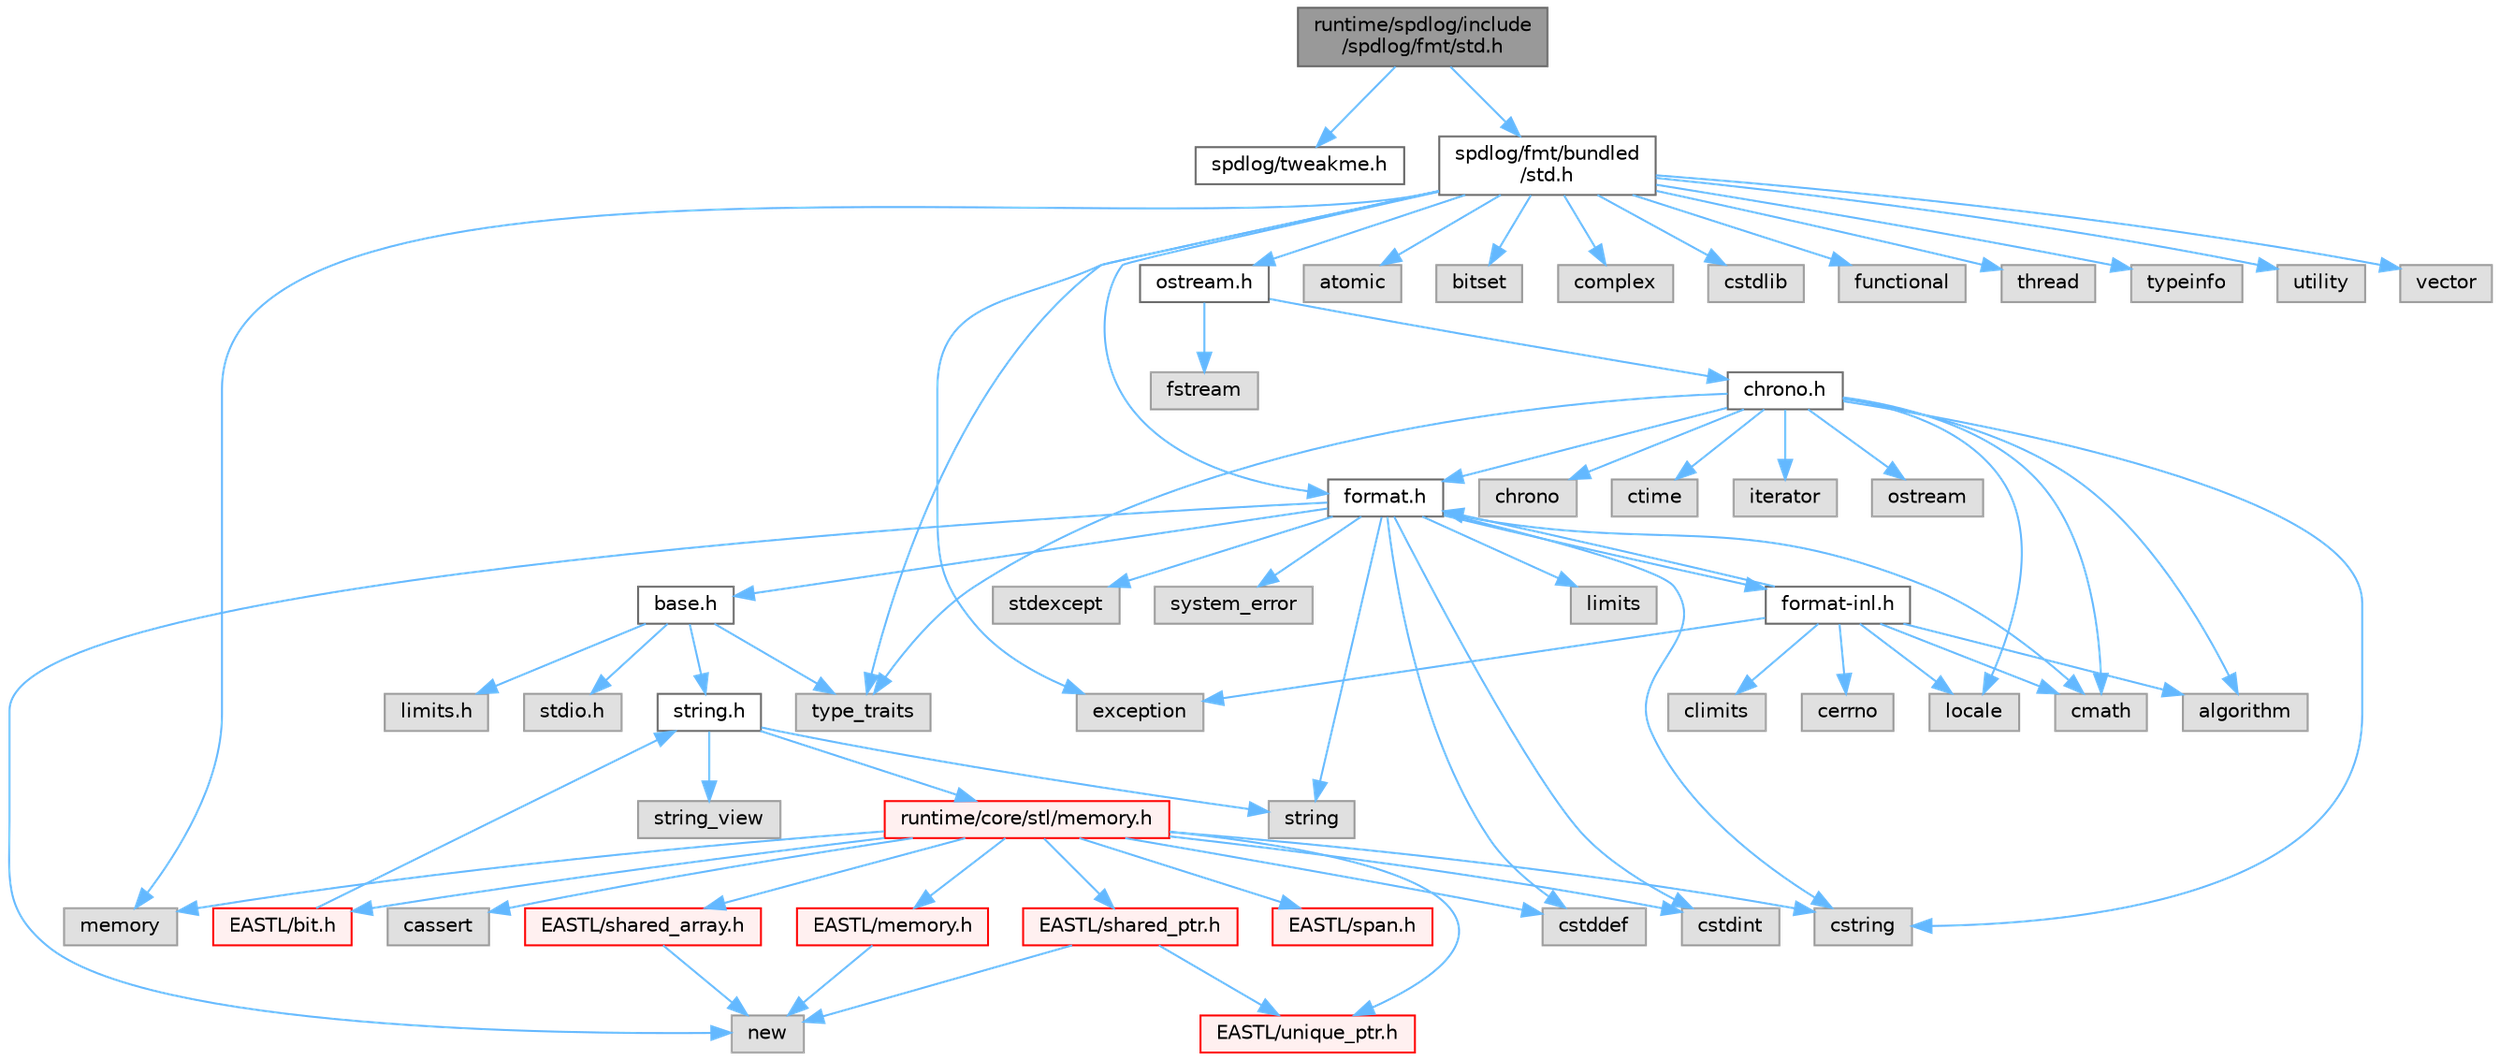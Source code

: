 digraph "runtime/spdlog/include/spdlog/fmt/std.h"
{
 // LATEX_PDF_SIZE
  bgcolor="transparent";
  edge [fontname=Helvetica,fontsize=10,labelfontname=Helvetica,labelfontsize=10];
  node [fontname=Helvetica,fontsize=10,shape=box,height=0.2,width=0.4];
  Node1 [id="Node000001",label="runtime/spdlog/include\l/spdlog/fmt/std.h",height=0.2,width=0.4,color="gray40", fillcolor="grey60", style="filled", fontcolor="black",tooltip=" "];
  Node1 -> Node2 [id="edge1_Node000001_Node000002",color="steelblue1",style="solid",tooltip=" "];
  Node2 [id="Node000002",label="spdlog/tweakme.h",height=0.2,width=0.4,color="grey40", fillcolor="white", style="filled",URL="$tweakme_8h.html",tooltip=" "];
  Node1 -> Node3 [id="edge2_Node000001_Node000003",color="steelblue1",style="solid",tooltip=" "];
  Node3 [id="Node000003",label="spdlog/fmt/bundled\l/std.h",height=0.2,width=0.4,color="grey40", fillcolor="white", style="filled",URL="$bundled_2std_8h.html",tooltip=" "];
  Node3 -> Node4 [id="edge3_Node000003_Node000004",color="steelblue1",style="solid",tooltip=" "];
  Node4 [id="Node000004",label="format.h",height=0.2,width=0.4,color="grey40", fillcolor="white", style="filled",URL="$spdlog_2include_2spdlog_2fmt_2bundled_2format_8h.html",tooltip=" "];
  Node4 -> Node5 [id="edge4_Node000004_Node000005",color="steelblue1",style="solid",tooltip=" "];
  Node5 [id="Node000005",label="base.h",height=0.2,width=0.4,color="grey40", fillcolor="white", style="filled",URL="$base_8h.html",tooltip=" "];
  Node5 -> Node6 [id="edge5_Node000005_Node000006",color="steelblue1",style="solid",tooltip=" "];
  Node6 [id="Node000006",label="limits.h",height=0.2,width=0.4,color="grey60", fillcolor="#E0E0E0", style="filled",tooltip=" "];
  Node5 -> Node7 [id="edge6_Node000005_Node000007",color="steelblue1",style="solid",tooltip=" "];
  Node7 [id="Node000007",label="stdio.h",height=0.2,width=0.4,color="grey60", fillcolor="#E0E0E0", style="filled",tooltip=" "];
  Node5 -> Node8 [id="edge7_Node000005_Node000008",color="steelblue1",style="solid",tooltip=" "];
  Node8 [id="Node000008",label="string.h",height=0.2,width=0.4,color="grey40", fillcolor="white", style="filled",URL="$string_8h.html",tooltip=" "];
  Node8 -> Node9 [id="edge8_Node000008_Node000009",color="steelblue1",style="solid",tooltip=" "];
  Node9 [id="Node000009",label="string",height=0.2,width=0.4,color="grey60", fillcolor="#E0E0E0", style="filled",tooltip=" "];
  Node8 -> Node10 [id="edge9_Node000008_Node000010",color="steelblue1",style="solid",tooltip=" "];
  Node10 [id="Node000010",label="string_view",height=0.2,width=0.4,color="grey60", fillcolor="#E0E0E0", style="filled",tooltip=" "];
  Node8 -> Node11 [id="edge10_Node000008_Node000011",color="steelblue1",style="solid",tooltip=" "];
  Node11 [id="Node000011",label="runtime/core/stl/memory.h",height=0.2,width=0.4,color="red", fillcolor="#FFF0F0", style="filled",URL="$core_2stl_2memory_8h.html",tooltip=" "];
  Node11 -> Node12 [id="edge11_Node000011_Node000012",color="steelblue1",style="solid",tooltip=" "];
  Node12 [id="Node000012",label="cstddef",height=0.2,width=0.4,color="grey60", fillcolor="#E0E0E0", style="filled",tooltip=" "];
  Node11 -> Node13 [id="edge12_Node000011_Node000013",color="steelblue1",style="solid",tooltip=" "];
  Node13 [id="Node000013",label="cstdint",height=0.2,width=0.4,color="grey60", fillcolor="#E0E0E0", style="filled",tooltip=" "];
  Node11 -> Node14 [id="edge13_Node000011_Node000014",color="steelblue1",style="solid",tooltip=" "];
  Node14 [id="Node000014",label="cassert",height=0.2,width=0.4,color="grey60", fillcolor="#E0E0E0", style="filled",tooltip=" "];
  Node11 -> Node15 [id="edge14_Node000011_Node000015",color="steelblue1",style="solid",tooltip=" "];
  Node15 [id="Node000015",label="memory",height=0.2,width=0.4,color="grey60", fillcolor="#E0E0E0", style="filled",tooltip=" "];
  Node11 -> Node16 [id="edge15_Node000011_Node000016",color="steelblue1",style="solid",tooltip=" "];
  Node16 [id="Node000016",label="cstring",height=0.2,width=0.4,color="grey60", fillcolor="#E0E0E0", style="filled",tooltip=" "];
  Node11 -> Node17 [id="edge16_Node000011_Node000017",color="steelblue1",style="solid",tooltip=" "];
  Node17 [id="Node000017",label="EASTL/bit.h",height=0.2,width=0.4,color="red", fillcolor="#FFF0F0", style="filled",URL="$bit_8h.html",tooltip=" "];
  Node17 -> Node8 [id="edge17_Node000017_Node000008",color="steelblue1",style="solid",tooltip=" "];
  Node11 -> Node37 [id="edge18_Node000011_Node000037",color="steelblue1",style="solid",tooltip=" "];
  Node37 [id="Node000037",label="EASTL/memory.h",height=0.2,width=0.4,color="red", fillcolor="#FFF0F0", style="filled",URL="$_e_a_s_t_l_2include_2_e_a_s_t_l_2memory_8h.html",tooltip=" "];
  Node37 -> Node52 [id="edge19_Node000037_Node000052",color="steelblue1",style="solid",tooltip=" "];
  Node52 [id="Node000052",label="new",height=0.2,width=0.4,color="grey60", fillcolor="#E0E0E0", style="filled",tooltip=" "];
  Node11 -> Node65 [id="edge20_Node000011_Node000065",color="steelblue1",style="solid",tooltip=" "];
  Node65 [id="Node000065",label="EASTL/shared_array.h",height=0.2,width=0.4,color="red", fillcolor="#FFF0F0", style="filled",URL="$shared__array_8h.html",tooltip=" "];
  Node65 -> Node52 [id="edge21_Node000065_Node000052",color="steelblue1",style="solid",tooltip=" "];
  Node11 -> Node68 [id="edge22_Node000011_Node000068",color="steelblue1",style="solid",tooltip=" "];
  Node68 [id="Node000068",label="EASTL/unique_ptr.h",height=0.2,width=0.4,color="red", fillcolor="#FFF0F0", style="filled",URL="$unique__ptr_8h.html",tooltip=" "];
  Node11 -> Node71 [id="edge23_Node000011_Node000071",color="steelblue1",style="solid",tooltip=" "];
  Node71 [id="Node000071",label="EASTL/shared_ptr.h",height=0.2,width=0.4,color="red", fillcolor="#FFF0F0", style="filled",URL="$shared__ptr_8h.html",tooltip=" "];
  Node71 -> Node68 [id="edge24_Node000071_Node000068",color="steelblue1",style="solid",tooltip=" "];
  Node71 -> Node52 [id="edge25_Node000071_Node000052",color="steelblue1",style="solid",tooltip=" "];
  Node11 -> Node151 [id="edge26_Node000011_Node000151",color="steelblue1",style="solid",tooltip=" "];
  Node151 [id="Node000151",label="EASTL/span.h",height=0.2,width=0.4,color="red", fillcolor="#FFF0F0", style="filled",URL="$span_8h.html",tooltip=" "];
  Node5 -> Node67 [id="edge27_Node000005_Node000067",color="steelblue1",style="solid",tooltip=" "];
  Node67 [id="Node000067",label="type_traits",height=0.2,width=0.4,color="grey60", fillcolor="#E0E0E0", style="filled",tooltip=" "];
  Node4 -> Node156 [id="edge28_Node000004_Node000156",color="steelblue1",style="solid",tooltip=" "];
  Node156 [id="Node000156",label="cmath",height=0.2,width=0.4,color="grey60", fillcolor="#E0E0E0", style="filled",tooltip=" "];
  Node4 -> Node12 [id="edge29_Node000004_Node000012",color="steelblue1",style="solid",tooltip=" "];
  Node4 -> Node13 [id="edge30_Node000004_Node000013",color="steelblue1",style="solid",tooltip=" "];
  Node4 -> Node16 [id="edge31_Node000004_Node000016",color="steelblue1",style="solid",tooltip=" "];
  Node4 -> Node157 [id="edge32_Node000004_Node000157",color="steelblue1",style="solid",tooltip=" "];
  Node157 [id="Node000157",label="limits",height=0.2,width=0.4,color="grey60", fillcolor="#E0E0E0", style="filled",tooltip=" "];
  Node4 -> Node52 [id="edge33_Node000004_Node000052",color="steelblue1",style="solid",tooltip=" "];
  Node4 -> Node158 [id="edge34_Node000004_Node000158",color="steelblue1",style="solid",tooltip=" "];
  Node158 [id="Node000158",label="stdexcept",height=0.2,width=0.4,color="grey60", fillcolor="#E0E0E0", style="filled",tooltip=" "];
  Node4 -> Node9 [id="edge35_Node000004_Node000009",color="steelblue1",style="solid",tooltip=" "];
  Node4 -> Node159 [id="edge36_Node000004_Node000159",color="steelblue1",style="solid",tooltip=" "];
  Node159 [id="Node000159",label="system_error",height=0.2,width=0.4,color="grey60", fillcolor="#E0E0E0", style="filled",tooltip=" "];
  Node4 -> Node160 [id="edge37_Node000004_Node000160",color="steelblue1",style="solid",tooltip=" "];
  Node160 [id="Node000160",label="format-inl.h",height=0.2,width=0.4,color="grey40", fillcolor="white", style="filled",URL="$format-inl_8h.html",tooltip=" "];
  Node160 -> Node161 [id="edge38_Node000160_Node000161",color="steelblue1",style="solid",tooltip=" "];
  Node161 [id="Node000161",label="algorithm",height=0.2,width=0.4,color="grey60", fillcolor="#E0E0E0", style="filled",tooltip=" "];
  Node160 -> Node162 [id="edge39_Node000160_Node000162",color="steelblue1",style="solid",tooltip=" "];
  Node162 [id="Node000162",label="cerrno",height=0.2,width=0.4,color="grey60", fillcolor="#E0E0E0", style="filled",tooltip=" "];
  Node160 -> Node163 [id="edge40_Node000160_Node000163",color="steelblue1",style="solid",tooltip=" "];
  Node163 [id="Node000163",label="climits",height=0.2,width=0.4,color="grey60", fillcolor="#E0E0E0", style="filled",tooltip=" "];
  Node160 -> Node156 [id="edge41_Node000160_Node000156",color="steelblue1",style="solid",tooltip=" "];
  Node160 -> Node164 [id="edge42_Node000160_Node000164",color="steelblue1",style="solid",tooltip=" "];
  Node164 [id="Node000164",label="exception",height=0.2,width=0.4,color="grey60", fillcolor="#E0E0E0", style="filled",tooltip=" "];
  Node160 -> Node4 [id="edge43_Node000160_Node000004",color="steelblue1",style="solid",tooltip=" "];
  Node160 -> Node165 [id="edge44_Node000160_Node000165",color="steelblue1",style="solid",tooltip=" "];
  Node165 [id="Node000165",label="locale",height=0.2,width=0.4,color="grey60", fillcolor="#E0E0E0", style="filled",tooltip=" "];
  Node3 -> Node166 [id="edge45_Node000003_Node000166",color="steelblue1",style="solid",tooltip=" "];
  Node166 [id="Node000166",label="ostream.h",height=0.2,width=0.4,color="grey40", fillcolor="white", style="filled",URL="$ostream_8h.html",tooltip=" "];
  Node166 -> Node167 [id="edge46_Node000166_Node000167",color="steelblue1",style="solid",tooltip=" "];
  Node167 [id="Node000167",label="fstream",height=0.2,width=0.4,color="grey60", fillcolor="#E0E0E0", style="filled",tooltip=" "];
  Node166 -> Node168 [id="edge47_Node000166_Node000168",color="steelblue1",style="solid",tooltip=" "];
  Node168 [id="Node000168",label="chrono.h",height=0.2,width=0.4,color="grey40", fillcolor="white", style="filled",URL="$spdlog_2include_2spdlog_2fmt_2bundled_2chrono_8h.html",tooltip=" "];
  Node168 -> Node161 [id="edge48_Node000168_Node000161",color="steelblue1",style="solid",tooltip=" "];
  Node168 -> Node169 [id="edge49_Node000168_Node000169",color="steelblue1",style="solid",tooltip=" "];
  Node169 [id="Node000169",label="chrono",height=0.2,width=0.4,color="grey60", fillcolor="#E0E0E0", style="filled",tooltip=" "];
  Node168 -> Node156 [id="edge50_Node000168_Node000156",color="steelblue1",style="solid",tooltip=" "];
  Node168 -> Node16 [id="edge51_Node000168_Node000016",color="steelblue1",style="solid",tooltip=" "];
  Node168 -> Node170 [id="edge52_Node000168_Node000170",color="steelblue1",style="solid",tooltip=" "];
  Node170 [id="Node000170",label="ctime",height=0.2,width=0.4,color="grey60", fillcolor="#E0E0E0", style="filled",tooltip=" "];
  Node168 -> Node171 [id="edge53_Node000168_Node000171",color="steelblue1",style="solid",tooltip=" "];
  Node171 [id="Node000171",label="iterator",height=0.2,width=0.4,color="grey60", fillcolor="#E0E0E0", style="filled",tooltip=" "];
  Node168 -> Node165 [id="edge54_Node000168_Node000165",color="steelblue1",style="solid",tooltip=" "];
  Node168 -> Node172 [id="edge55_Node000168_Node000172",color="steelblue1",style="solid",tooltip=" "];
  Node172 [id="Node000172",label="ostream",height=0.2,width=0.4,color="grey60", fillcolor="#E0E0E0", style="filled",tooltip=" "];
  Node168 -> Node67 [id="edge56_Node000168_Node000067",color="steelblue1",style="solid",tooltip=" "];
  Node168 -> Node4 [id="edge57_Node000168_Node000004",color="steelblue1",style="solid",tooltip=" "];
  Node3 -> Node173 [id="edge58_Node000003_Node000173",color="steelblue1",style="solid",tooltip=" "];
  Node173 [id="Node000173",label="atomic",height=0.2,width=0.4,color="grey60", fillcolor="#E0E0E0", style="filled",tooltip=" "];
  Node3 -> Node174 [id="edge59_Node000003_Node000174",color="steelblue1",style="solid",tooltip=" "];
  Node174 [id="Node000174",label="bitset",height=0.2,width=0.4,color="grey60", fillcolor="#E0E0E0", style="filled",tooltip=" "];
  Node3 -> Node175 [id="edge60_Node000003_Node000175",color="steelblue1",style="solid",tooltip=" "];
  Node175 [id="Node000175",label="complex",height=0.2,width=0.4,color="grey60", fillcolor="#E0E0E0", style="filled",tooltip=" "];
  Node3 -> Node176 [id="edge61_Node000003_Node000176",color="steelblue1",style="solid",tooltip=" "];
  Node176 [id="Node000176",label="cstdlib",height=0.2,width=0.4,color="grey60", fillcolor="#E0E0E0", style="filled",tooltip=" "];
  Node3 -> Node164 [id="edge62_Node000003_Node000164",color="steelblue1",style="solid",tooltip=" "];
  Node3 -> Node177 [id="edge63_Node000003_Node000177",color="steelblue1",style="solid",tooltip=" "];
  Node177 [id="Node000177",label="functional",height=0.2,width=0.4,color="grey60", fillcolor="#E0E0E0", style="filled",tooltip=" "];
  Node3 -> Node15 [id="edge64_Node000003_Node000015",color="steelblue1",style="solid",tooltip=" "];
  Node3 -> Node178 [id="edge65_Node000003_Node000178",color="steelblue1",style="solid",tooltip=" "];
  Node178 [id="Node000178",label="thread",height=0.2,width=0.4,color="grey60", fillcolor="#E0E0E0", style="filled",tooltip=" "];
  Node3 -> Node67 [id="edge66_Node000003_Node000067",color="steelblue1",style="solid",tooltip=" "];
  Node3 -> Node179 [id="edge67_Node000003_Node000179",color="steelblue1",style="solid",tooltip=" "];
  Node179 [id="Node000179",label="typeinfo",height=0.2,width=0.4,color="grey60", fillcolor="#E0E0E0", style="filled",tooltip=" "];
  Node3 -> Node62 [id="edge68_Node000003_Node000062",color="steelblue1",style="solid",tooltip=" "];
  Node62 [id="Node000062",label="utility",height=0.2,width=0.4,color="grey60", fillcolor="#E0E0E0", style="filled",tooltip=" "];
  Node3 -> Node180 [id="edge69_Node000003_Node000180",color="steelblue1",style="solid",tooltip=" "];
  Node180 [id="Node000180",label="vector",height=0.2,width=0.4,color="grey60", fillcolor="#E0E0E0", style="filled",tooltip=" "];
}
